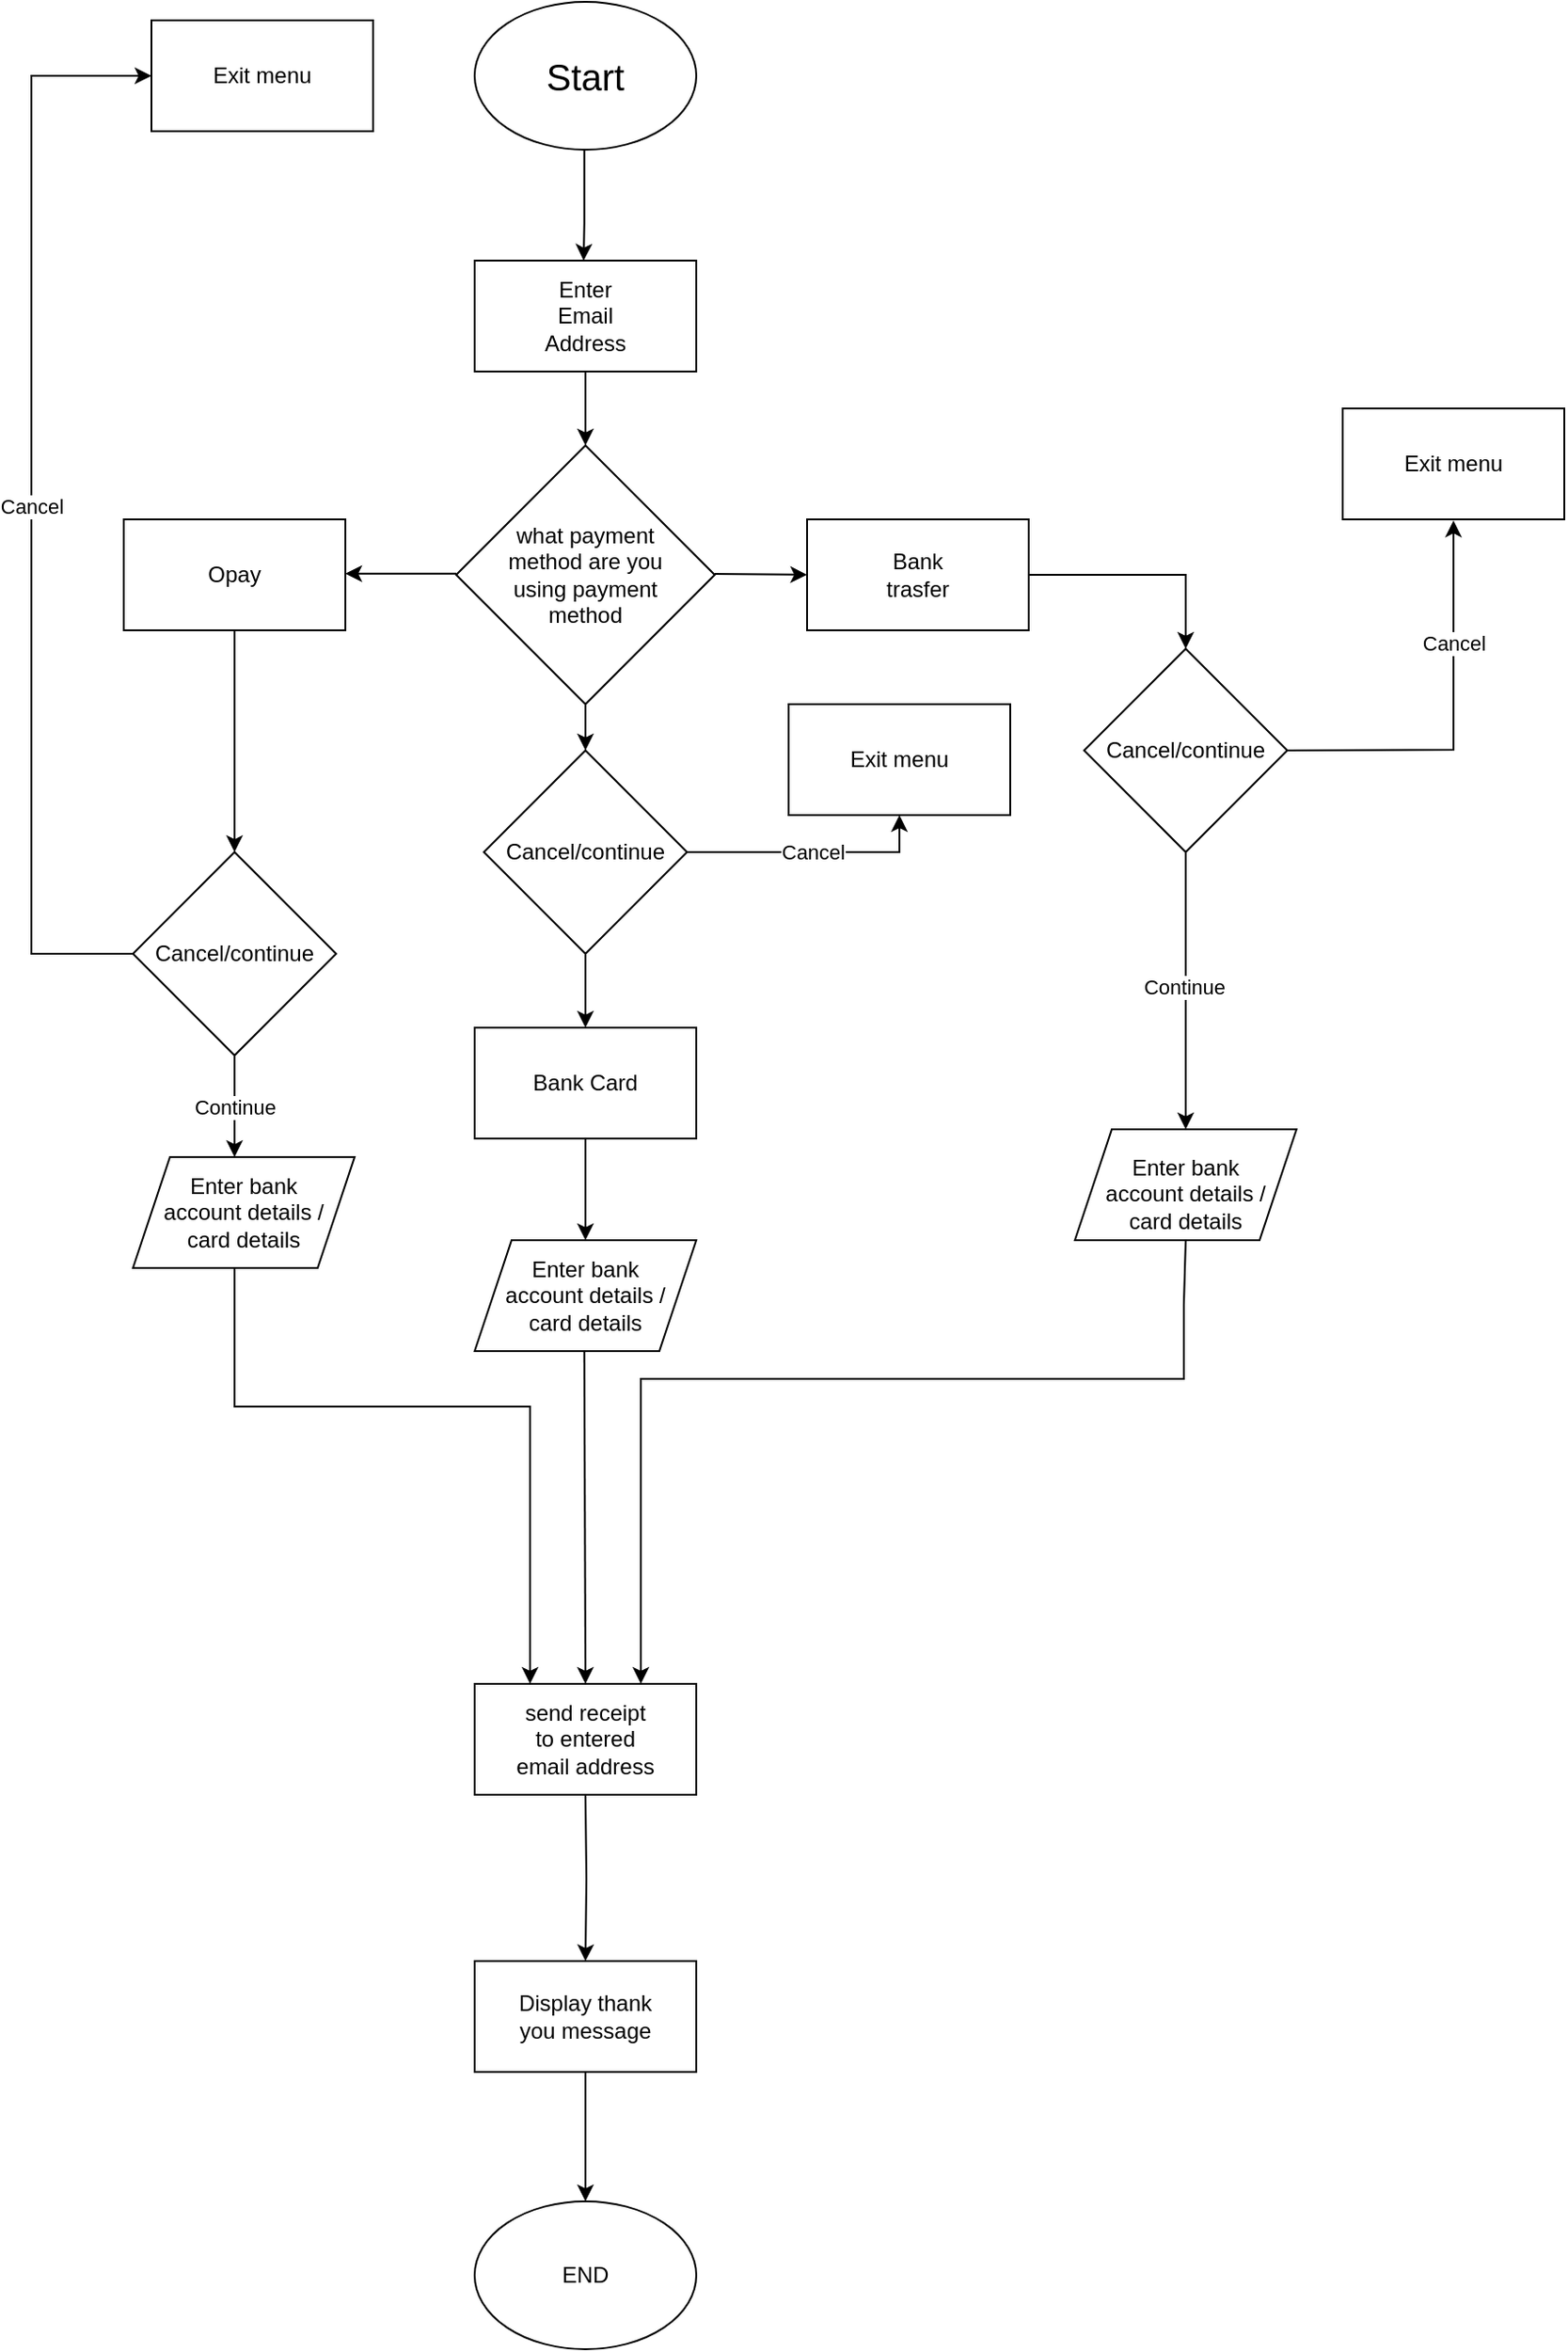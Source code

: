 <mxfile version="26.1.3">
  <diagram id="C5RBs43oDa-KdzZeNtuy" name="Page-1">
    <mxGraphModel dx="3226" dy="1004" grid="1" gridSize="10" guides="1" tooltips="1" connect="1" arrows="1" fold="1" page="1" pageScale="1" pageWidth="1654" pageHeight="2336" math="0" shadow="0">
      <root>
        <mxCell id="WIyWlLk6GJQsqaUBKTNV-0" />
        <mxCell id="WIyWlLk6GJQsqaUBKTNV-1" parent="WIyWlLk6GJQsqaUBKTNV-0" />
        <mxCell id="xdq3v8J5hGvDdQu_xFZK-79" value="" style="rounded=0;whiteSpace=wrap;html=1;" vertex="1" parent="WIyWlLk6GJQsqaUBKTNV-1">
          <mxGeometry x="400" y="400" width="120" height="60" as="geometry" />
        </mxCell>
        <mxCell id="xdq3v8J5hGvDdQu_xFZK-78" value="" style="rounded=0;whiteSpace=wrap;html=1;" vertex="1" parent="WIyWlLk6GJQsqaUBKTNV-1">
          <mxGeometry x="700" y="240" width="120" height="60" as="geometry" />
        </mxCell>
        <mxCell id="xdq3v8J5hGvDdQu_xFZK-0" value="" style="ellipse;whiteSpace=wrap;html=1;" vertex="1" parent="WIyWlLk6GJQsqaUBKTNV-1">
          <mxGeometry x="230" y="20" width="120" height="80" as="geometry" />
        </mxCell>
        <mxCell id="xdq3v8J5hGvDdQu_xFZK-2" value="Start" style="text;html=1;align=center;verticalAlign=middle;whiteSpace=wrap;rounded=0;fontSize=20;" vertex="1" parent="WIyWlLk6GJQsqaUBKTNV-1">
          <mxGeometry x="260" y="45" width="60" height="30" as="geometry" />
        </mxCell>
        <mxCell id="xdq3v8J5hGvDdQu_xFZK-3" value="" style="endArrow=classic;html=1;rounded=0;" edge="1" parent="WIyWlLk6GJQsqaUBKTNV-1">
          <mxGeometry width="50" height="50" relative="1" as="geometry">
            <mxPoint x="289.37" y="100" as="sourcePoint" />
            <mxPoint x="289" y="160" as="targetPoint" />
            <Array as="points">
              <mxPoint x="289.37" y="140" />
            </Array>
          </mxGeometry>
        </mxCell>
        <mxCell id="xdq3v8J5hGvDdQu_xFZK-43" value="" style="edgeStyle=orthogonalEdgeStyle;rounded=0;orthogonalLoop=1;jettySize=auto;html=1;entryX=0.5;entryY=0;entryDx=0;entryDy=0;" edge="1" parent="WIyWlLk6GJQsqaUBKTNV-1" source="xdq3v8J5hGvDdQu_xFZK-4" target="xdq3v8J5hGvDdQu_xFZK-40">
          <mxGeometry relative="1" as="geometry" />
        </mxCell>
        <mxCell id="xdq3v8J5hGvDdQu_xFZK-4" value="" style="rhombus;whiteSpace=wrap;html=1;" vertex="1" parent="WIyWlLk6GJQsqaUBKTNV-1">
          <mxGeometry x="220" y="260" width="140" height="140" as="geometry" />
        </mxCell>
        <mxCell id="xdq3v8J5hGvDdQu_xFZK-5" value="what payment method are you using payment method" style="text;html=1;align=center;verticalAlign=middle;whiteSpace=wrap;rounded=0;" vertex="1" parent="WIyWlLk6GJQsqaUBKTNV-1">
          <mxGeometry x="235" y="322.5" width="110" height="15" as="geometry" />
        </mxCell>
        <mxCell id="xdq3v8J5hGvDdQu_xFZK-6" value="" style="endArrow=classic;html=1;rounded=0;entryX=0;entryY=0.5;entryDx=0;entryDy=0;" edge="1" parent="WIyWlLk6GJQsqaUBKTNV-1" target="xdq3v8J5hGvDdQu_xFZK-9">
          <mxGeometry width="50" height="50" relative="1" as="geometry">
            <mxPoint x="360" y="329.44" as="sourcePoint" />
            <mxPoint x="420" y="329.44" as="targetPoint" />
            <Array as="points">
              <mxPoint x="360" y="329.44" />
            </Array>
          </mxGeometry>
        </mxCell>
        <mxCell id="xdq3v8J5hGvDdQu_xFZK-8" value="" style="endArrow=classic;html=1;rounded=0;" edge="1" parent="WIyWlLk6GJQsqaUBKTNV-1">
          <mxGeometry width="50" height="50" relative="1" as="geometry">
            <mxPoint x="220" y="329.38" as="sourcePoint" />
            <mxPoint x="160" y="329.38" as="targetPoint" />
            <Array as="points">
              <mxPoint x="219.5" y="329.38" />
            </Array>
          </mxGeometry>
        </mxCell>
        <mxCell id="xdq3v8J5hGvDdQu_xFZK-9" value="" style="rounded=0;whiteSpace=wrap;html=1;" vertex="1" parent="WIyWlLk6GJQsqaUBKTNV-1">
          <mxGeometry x="410" y="300" width="120" height="60" as="geometry" />
        </mxCell>
        <mxCell id="xdq3v8J5hGvDdQu_xFZK-10" value="" style="rounded=0;whiteSpace=wrap;html=1;" vertex="1" parent="WIyWlLk6GJQsqaUBKTNV-1">
          <mxGeometry x="230" y="575" width="120" height="60" as="geometry" />
        </mxCell>
        <mxCell id="xdq3v8J5hGvDdQu_xFZK-11" value="" style="rounded=0;whiteSpace=wrap;html=1;" vertex="1" parent="WIyWlLk6GJQsqaUBKTNV-1">
          <mxGeometry x="40" y="300" width="120" height="60" as="geometry" />
        </mxCell>
        <mxCell id="xdq3v8J5hGvDdQu_xFZK-12" value="Bank trasfer" style="text;html=1;align=center;verticalAlign=middle;whiteSpace=wrap;rounded=0;" vertex="1" parent="WIyWlLk6GJQsqaUBKTNV-1">
          <mxGeometry x="440" y="315" width="60" height="30" as="geometry" />
        </mxCell>
        <mxCell id="xdq3v8J5hGvDdQu_xFZK-14" value="Opay" style="text;html=1;align=center;verticalAlign=middle;whiteSpace=wrap;rounded=0;" vertex="1" parent="WIyWlLk6GJQsqaUBKTNV-1">
          <mxGeometry x="70" y="315" width="60" height="30" as="geometry" />
        </mxCell>
        <mxCell id="xdq3v8J5hGvDdQu_xFZK-15" value="" style="endArrow=classic;html=1;rounded=0;exitX=1;exitY=0.5;exitDx=0;exitDy=0;entryX=0.5;entryY=0;entryDx=0;entryDy=0;" edge="1" parent="WIyWlLk6GJQsqaUBKTNV-1" source="xdq3v8J5hGvDdQu_xFZK-9" target="xdq3v8J5hGvDdQu_xFZK-46">
          <mxGeometry width="50" height="50" relative="1" as="geometry">
            <mxPoint x="540" y="242.5" as="sourcePoint" />
            <mxPoint x="610" y="310" as="targetPoint" />
            <Array as="points">
              <mxPoint x="615" y="330" />
            </Array>
          </mxGeometry>
        </mxCell>
        <mxCell id="xdq3v8J5hGvDdQu_xFZK-16" value="" style="shape=parallelogram;perimeter=parallelogramPerimeter;whiteSpace=wrap;html=1;fixedSize=1;" vertex="1" parent="WIyWlLk6GJQsqaUBKTNV-1">
          <mxGeometry x="555" y="630" width="120" height="60" as="geometry" />
        </mxCell>
        <mxCell id="xdq3v8J5hGvDdQu_xFZK-17" value="" style="endArrow=classic;html=1;rounded=0;exitX=0.5;exitY=1;exitDx=0;exitDy=0;entryX=0.5;entryY=0;entryDx=0;entryDy=0;" edge="1" parent="WIyWlLk6GJQsqaUBKTNV-1" source="xdq3v8J5hGvDdQu_xFZK-11" target="xdq3v8J5hGvDdQu_xFZK-32">
          <mxGeometry width="50" height="50" relative="1" as="geometry">
            <mxPoint x="98.89" y="280" as="sourcePoint" />
            <mxPoint x="110" y="370" as="targetPoint" />
          </mxGeometry>
        </mxCell>
        <mxCell id="xdq3v8J5hGvDdQu_xFZK-18" value="" style="endArrow=classic;html=1;rounded=0;exitX=0.5;exitY=1;exitDx=0;exitDy=0;" edge="1" parent="WIyWlLk6GJQsqaUBKTNV-1" source="xdq3v8J5hGvDdQu_xFZK-10" target="xdq3v8J5hGvDdQu_xFZK-19">
          <mxGeometry width="50" height="50" relative="1" as="geometry">
            <mxPoint x="290" y="640" as="sourcePoint" />
            <mxPoint x="289.38" y="590" as="targetPoint" />
          </mxGeometry>
        </mxCell>
        <mxCell id="xdq3v8J5hGvDdQu_xFZK-19" value="" style="shape=parallelogram;perimeter=parallelogramPerimeter;whiteSpace=wrap;html=1;fixedSize=1;" vertex="1" parent="WIyWlLk6GJQsqaUBKTNV-1">
          <mxGeometry x="230" y="690" width="120" height="60" as="geometry" />
        </mxCell>
        <mxCell id="xdq3v8J5hGvDdQu_xFZK-21" value="Enter bank account details / card details" style="text;html=1;align=center;verticalAlign=middle;whiteSpace=wrap;rounded=0;" vertex="1" parent="WIyWlLk6GJQsqaUBKTNV-1">
          <mxGeometry x="240" y="705" width="100" height="30" as="geometry" />
        </mxCell>
        <mxCell id="xdq3v8J5hGvDdQu_xFZK-22" value="Enter bank account details / card details" style="text;html=1;align=center;verticalAlign=middle;whiteSpace=wrap;rounded=0;" vertex="1" parent="WIyWlLk6GJQsqaUBKTNV-1">
          <mxGeometry x="565" y="650" width="100" height="30" as="geometry" />
        </mxCell>
        <mxCell id="xdq3v8J5hGvDdQu_xFZK-24" value="" style="endArrow=classic;html=1;rounded=0;entryX=0.5;entryY=0;entryDx=0;entryDy=0;" edge="1" parent="WIyWlLk6GJQsqaUBKTNV-1" target="xdq3v8J5hGvDdQu_xFZK-89">
          <mxGeometry width="50" height="50" relative="1" as="geometry">
            <mxPoint x="289.37" y="750" as="sourcePoint" />
            <mxPoint x="290.48" y="910" as="targetPoint" />
          </mxGeometry>
        </mxCell>
        <mxCell id="xdq3v8J5hGvDdQu_xFZK-26" value="" style="endArrow=classic;html=1;rounded=0;exitX=0.5;exitY=1;exitDx=0;exitDy=0;entryX=0.75;entryY=0;entryDx=0;entryDy=0;" edge="1" parent="WIyWlLk6GJQsqaUBKTNV-1" target="xdq3v8J5hGvDdQu_xFZK-89">
          <mxGeometry width="50" height="50" relative="1" as="geometry">
            <mxPoint x="615.0" y="690" as="sourcePoint" />
            <mxPoint x="320" y="915" as="targetPoint" />
            <Array as="points">
              <mxPoint x="614" y="725" />
              <mxPoint x="614" y="765" />
              <mxPoint x="320" y="765" />
            </Array>
          </mxGeometry>
        </mxCell>
        <mxCell id="xdq3v8J5hGvDdQu_xFZK-27" value="" style="endArrow=classic;html=1;rounded=0;exitX=0.5;exitY=1;exitDx=0;exitDy=0;entryX=0.25;entryY=0;entryDx=0;entryDy=0;" edge="1" parent="WIyWlLk6GJQsqaUBKTNV-1" target="xdq3v8J5hGvDdQu_xFZK-89">
          <mxGeometry width="50" height="50" relative="1" as="geometry">
            <mxPoint x="100.0" y="700" as="sourcePoint" />
            <mxPoint x="260" y="910" as="targetPoint" />
            <Array as="points">
              <mxPoint x="100" y="780" />
              <mxPoint x="260" y="780" />
            </Array>
          </mxGeometry>
        </mxCell>
        <mxCell id="xdq3v8J5hGvDdQu_xFZK-32" value="" style="rhombus;whiteSpace=wrap;html=1;" vertex="1" parent="WIyWlLk6GJQsqaUBKTNV-1">
          <mxGeometry x="45" y="480" width="110" height="110" as="geometry" />
        </mxCell>
        <mxCell id="xdq3v8J5hGvDdQu_xFZK-33" value="Cancel/continue" style="text;html=1;align=center;verticalAlign=middle;whiteSpace=wrap;rounded=0;" vertex="1" parent="WIyWlLk6GJQsqaUBKTNV-1">
          <mxGeometry x="70" y="520" width="60" height="30" as="geometry" />
        </mxCell>
        <mxCell id="xdq3v8J5hGvDdQu_xFZK-35" value="" style="shape=parallelogram;perimeter=parallelogramPerimeter;whiteSpace=wrap;html=1;fixedSize=1;" vertex="1" parent="WIyWlLk6GJQsqaUBKTNV-1">
          <mxGeometry x="45" y="645" width="120" height="60" as="geometry" />
        </mxCell>
        <mxCell id="xdq3v8J5hGvDdQu_xFZK-38" value="Enter bank account details / card details" style="text;html=1;align=center;verticalAlign=middle;whiteSpace=wrap;rounded=0;" vertex="1" parent="WIyWlLk6GJQsqaUBKTNV-1">
          <mxGeometry x="55" y="660" width="100" height="30" as="geometry" />
        </mxCell>
        <mxCell id="xdq3v8J5hGvDdQu_xFZK-13" value="Bank Card" style="text;html=1;align=center;verticalAlign=middle;whiteSpace=wrap;rounded=0;" vertex="1" parent="WIyWlLk6GJQsqaUBKTNV-1">
          <mxGeometry x="260" y="590" width="60" height="30" as="geometry" />
        </mxCell>
        <mxCell id="xdq3v8J5hGvDdQu_xFZK-76" value="" style="edgeStyle=orthogonalEdgeStyle;rounded=0;orthogonalLoop=1;jettySize=auto;html=1;entryX=0.5;entryY=0;entryDx=0;entryDy=0;" edge="1" parent="WIyWlLk6GJQsqaUBKTNV-1" source="xdq3v8J5hGvDdQu_xFZK-40" target="xdq3v8J5hGvDdQu_xFZK-10">
          <mxGeometry relative="1" as="geometry">
            <mxPoint x="290" y="570" as="targetPoint" />
          </mxGeometry>
        </mxCell>
        <mxCell id="xdq3v8J5hGvDdQu_xFZK-40" value="" style="rhombus;whiteSpace=wrap;html=1;" vertex="1" parent="WIyWlLk6GJQsqaUBKTNV-1">
          <mxGeometry x="235" y="425" width="110" height="110" as="geometry" />
        </mxCell>
        <mxCell id="xdq3v8J5hGvDdQu_xFZK-41" value="Cancel/continue" style="text;html=1;align=center;verticalAlign=middle;whiteSpace=wrap;rounded=0;" vertex="1" parent="WIyWlLk6GJQsqaUBKTNV-1">
          <mxGeometry x="260" y="465" width="60" height="30" as="geometry" />
        </mxCell>
        <mxCell id="xdq3v8J5hGvDdQu_xFZK-46" value="" style="rhombus;whiteSpace=wrap;html=1;" vertex="1" parent="WIyWlLk6GJQsqaUBKTNV-1">
          <mxGeometry x="560" y="370" width="110" height="110" as="geometry" />
        </mxCell>
        <mxCell id="xdq3v8J5hGvDdQu_xFZK-47" value="Cancel/continue" style="text;html=1;align=center;verticalAlign=middle;whiteSpace=wrap;rounded=0;" vertex="1" parent="WIyWlLk6GJQsqaUBKTNV-1">
          <mxGeometry x="585" y="410" width="60" height="30" as="geometry" />
        </mxCell>
        <mxCell id="xdq3v8J5hGvDdQu_xFZK-54" value="" style="endArrow=classic;html=1;rounded=0;exitX=0.5;exitY=1;exitDx=0;exitDy=0;entryX=0.5;entryY=0;entryDx=0;entryDy=0;" edge="1" parent="WIyWlLk6GJQsqaUBKTNV-1" source="xdq3v8J5hGvDdQu_xFZK-46" target="xdq3v8J5hGvDdQu_xFZK-16">
          <mxGeometry relative="1" as="geometry">
            <mxPoint x="614.38" y="440" as="sourcePoint" />
            <mxPoint x="614.38" y="520" as="targetPoint" />
          </mxGeometry>
        </mxCell>
        <mxCell id="xdq3v8J5hGvDdQu_xFZK-55" value="Continue" style="edgeLabel;resizable=0;html=1;;align=center;verticalAlign=middle;" connectable="0" vertex="1" parent="xdq3v8J5hGvDdQu_xFZK-54">
          <mxGeometry relative="1" as="geometry">
            <mxPoint x="-1" y="-2" as="offset" />
          </mxGeometry>
        </mxCell>
        <mxCell id="xdq3v8J5hGvDdQu_xFZK-59" value="" style="endArrow=classic;html=1;rounded=0;entryX=0.5;entryY=1;entryDx=0;entryDy=0;" edge="1" parent="WIyWlLk6GJQsqaUBKTNV-1">
          <mxGeometry relative="1" as="geometry">
            <mxPoint x="670" y="425" as="sourcePoint" />
            <mxPoint x="760.0" y="300.62" as="targetPoint" />
            <Array as="points">
              <mxPoint x="760" y="424.62" />
            </Array>
          </mxGeometry>
        </mxCell>
        <mxCell id="xdq3v8J5hGvDdQu_xFZK-60" value="Cancel" style="edgeLabel;resizable=0;html=1;;align=center;verticalAlign=middle;" connectable="0" vertex="1" parent="xdq3v8J5hGvDdQu_xFZK-59">
          <mxGeometry relative="1" as="geometry">
            <mxPoint y="-41" as="offset" />
          </mxGeometry>
        </mxCell>
        <mxCell id="xdq3v8J5hGvDdQu_xFZK-62" value="Exit menu" style="text;html=1;align=center;verticalAlign=middle;whiteSpace=wrap;rounded=0;" vertex="1" parent="WIyWlLk6GJQsqaUBKTNV-1">
          <mxGeometry x="730" y="255" width="60" height="30" as="geometry" />
        </mxCell>
        <mxCell id="xdq3v8J5hGvDdQu_xFZK-64" value="Exit menu" style="text;html=1;align=center;verticalAlign=middle;whiteSpace=wrap;rounded=0;" vertex="1" parent="WIyWlLk6GJQsqaUBKTNV-1">
          <mxGeometry x="430" y="415" width="60" height="30" as="geometry" />
        </mxCell>
        <mxCell id="xdq3v8J5hGvDdQu_xFZK-67" value="" style="endArrow=classic;html=1;rounded=0;exitX=0;exitY=0.5;exitDx=0;exitDy=0;" edge="1" parent="WIyWlLk6GJQsqaUBKTNV-1" source="xdq3v8J5hGvDdQu_xFZK-32" target="xdq3v8J5hGvDdQu_xFZK-77">
          <mxGeometry relative="1" as="geometry">
            <mxPoint x="-30" y="480" as="sourcePoint" />
            <mxPoint x="50.0" y="60.0" as="targetPoint" />
            <Array as="points">
              <mxPoint x="-10" y="535" />
              <mxPoint x="-10" y="60" />
            </Array>
          </mxGeometry>
        </mxCell>
        <mxCell id="xdq3v8J5hGvDdQu_xFZK-68" value="Cancel" style="edgeLabel;resizable=0;html=1;;align=center;verticalAlign=middle;" connectable="0" vertex="1" parent="xdq3v8J5hGvDdQu_xFZK-67">
          <mxGeometry relative="1" as="geometry" />
        </mxCell>
        <mxCell id="xdq3v8J5hGvDdQu_xFZK-73" value="" style="endArrow=classic;html=1;rounded=0;exitX=0.5;exitY=1;exitDx=0;exitDy=0;" edge="1" parent="WIyWlLk6GJQsqaUBKTNV-1" source="xdq3v8J5hGvDdQu_xFZK-32">
          <mxGeometry relative="1" as="geometry">
            <mxPoint x="100" y="500" as="sourcePoint" />
            <mxPoint x="100" y="645" as="targetPoint" />
          </mxGeometry>
        </mxCell>
        <mxCell id="xdq3v8J5hGvDdQu_xFZK-74" value="Continue" style="edgeLabel;resizable=0;html=1;;align=center;verticalAlign=middle;" connectable="0" vertex="1" parent="xdq3v8J5hGvDdQu_xFZK-73">
          <mxGeometry relative="1" as="geometry" />
        </mxCell>
        <mxCell id="xdq3v8J5hGvDdQu_xFZK-77" value="" style="rounded=0;whiteSpace=wrap;html=1;" vertex="1" parent="WIyWlLk6GJQsqaUBKTNV-1">
          <mxGeometry x="55" y="30" width="120" height="60" as="geometry" />
        </mxCell>
        <mxCell id="xdq3v8J5hGvDdQu_xFZK-66" value="Exit menu" style="text;html=1;align=center;verticalAlign=middle;whiteSpace=wrap;rounded=0;" vertex="1" parent="WIyWlLk6GJQsqaUBKTNV-1">
          <mxGeometry x="85" y="45" width="60" height="30" as="geometry" />
        </mxCell>
        <mxCell id="xdq3v8J5hGvDdQu_xFZK-82" value="" style="endArrow=classic;html=1;rounded=0;entryX=0.5;entryY=1;entryDx=0;entryDy=0;" edge="1" parent="WIyWlLk6GJQsqaUBKTNV-1" target="xdq3v8J5hGvDdQu_xFZK-79">
          <mxGeometry relative="1" as="geometry">
            <mxPoint x="345" y="480" as="sourcePoint" />
            <mxPoint x="445" y="480" as="targetPoint" />
            <Array as="points">
              <mxPoint x="460" y="480" />
            </Array>
          </mxGeometry>
        </mxCell>
        <mxCell id="xdq3v8J5hGvDdQu_xFZK-83" value="Cancel" style="edgeLabel;resizable=0;html=1;;align=center;verticalAlign=middle;" connectable="0" vertex="1" parent="xdq3v8J5hGvDdQu_xFZK-82">
          <mxGeometry relative="1" as="geometry" />
        </mxCell>
        <mxCell id="xdq3v8J5hGvDdQu_xFZK-88" value="" style="edgeStyle=orthogonalEdgeStyle;rounded=0;orthogonalLoop=1;jettySize=auto;html=1;entryX=0.5;entryY=0;entryDx=0;entryDy=0;" edge="1" parent="WIyWlLk6GJQsqaUBKTNV-1" source="xdq3v8J5hGvDdQu_xFZK-84" target="xdq3v8J5hGvDdQu_xFZK-4">
          <mxGeometry relative="1" as="geometry" />
        </mxCell>
        <mxCell id="xdq3v8J5hGvDdQu_xFZK-84" value="" style="rounded=0;whiteSpace=wrap;html=1;" vertex="1" parent="WIyWlLk6GJQsqaUBKTNV-1">
          <mxGeometry x="230" y="160" width="120" height="60" as="geometry" />
        </mxCell>
        <mxCell id="xdq3v8J5hGvDdQu_xFZK-85" value="Enter Email Address" style="text;html=1;align=center;verticalAlign=middle;whiteSpace=wrap;rounded=0;" vertex="1" parent="WIyWlLk6GJQsqaUBKTNV-1">
          <mxGeometry x="260" y="175" width="60" height="30" as="geometry" />
        </mxCell>
        <mxCell id="xdq3v8J5hGvDdQu_xFZK-89" value="" style="rounded=0;whiteSpace=wrap;html=1;" vertex="1" parent="WIyWlLk6GJQsqaUBKTNV-1">
          <mxGeometry x="230" y="930" width="120" height="60" as="geometry" />
        </mxCell>
        <mxCell id="xdq3v8J5hGvDdQu_xFZK-92" value="" style="edgeStyle=orthogonalEdgeStyle;rounded=0;orthogonalLoop=1;jettySize=auto;html=1;entryX=0.5;entryY=0;entryDx=0;entryDy=0;" edge="1" parent="WIyWlLk6GJQsqaUBKTNV-1" target="xdq3v8J5hGvDdQu_xFZK-91">
          <mxGeometry relative="1" as="geometry">
            <mxPoint x="290" y="990" as="sourcePoint" />
          </mxGeometry>
        </mxCell>
        <mxCell id="xdq3v8J5hGvDdQu_xFZK-90" value="send receipt to entered email address" style="text;html=1;align=center;verticalAlign=middle;whiteSpace=wrap;rounded=0;" vertex="1" parent="WIyWlLk6GJQsqaUBKTNV-1">
          <mxGeometry x="250" y="945" width="80" height="30" as="geometry" />
        </mxCell>
        <mxCell id="xdq3v8J5hGvDdQu_xFZK-96" value="" style="edgeStyle=orthogonalEdgeStyle;rounded=0;orthogonalLoop=1;jettySize=auto;html=1;" edge="1" parent="WIyWlLk6GJQsqaUBKTNV-1" source="xdq3v8J5hGvDdQu_xFZK-91" target="xdq3v8J5hGvDdQu_xFZK-95">
          <mxGeometry relative="1" as="geometry" />
        </mxCell>
        <mxCell id="xdq3v8J5hGvDdQu_xFZK-91" value="" style="rounded=0;whiteSpace=wrap;html=1;" vertex="1" parent="WIyWlLk6GJQsqaUBKTNV-1">
          <mxGeometry x="230" y="1080" width="120" height="60" as="geometry" />
        </mxCell>
        <mxCell id="xdq3v8J5hGvDdQu_xFZK-93" value="Display thank you message" style="text;html=1;align=center;verticalAlign=middle;whiteSpace=wrap;rounded=0;" vertex="1" parent="WIyWlLk6GJQsqaUBKTNV-1">
          <mxGeometry x="250" y="1095" width="80" height="30" as="geometry" />
        </mxCell>
        <mxCell id="xdq3v8J5hGvDdQu_xFZK-95" value="END" style="ellipse;whiteSpace=wrap;html=1;" vertex="1" parent="WIyWlLk6GJQsqaUBKTNV-1">
          <mxGeometry x="230" y="1210" width="120" height="80" as="geometry" />
        </mxCell>
      </root>
    </mxGraphModel>
  </diagram>
</mxfile>
